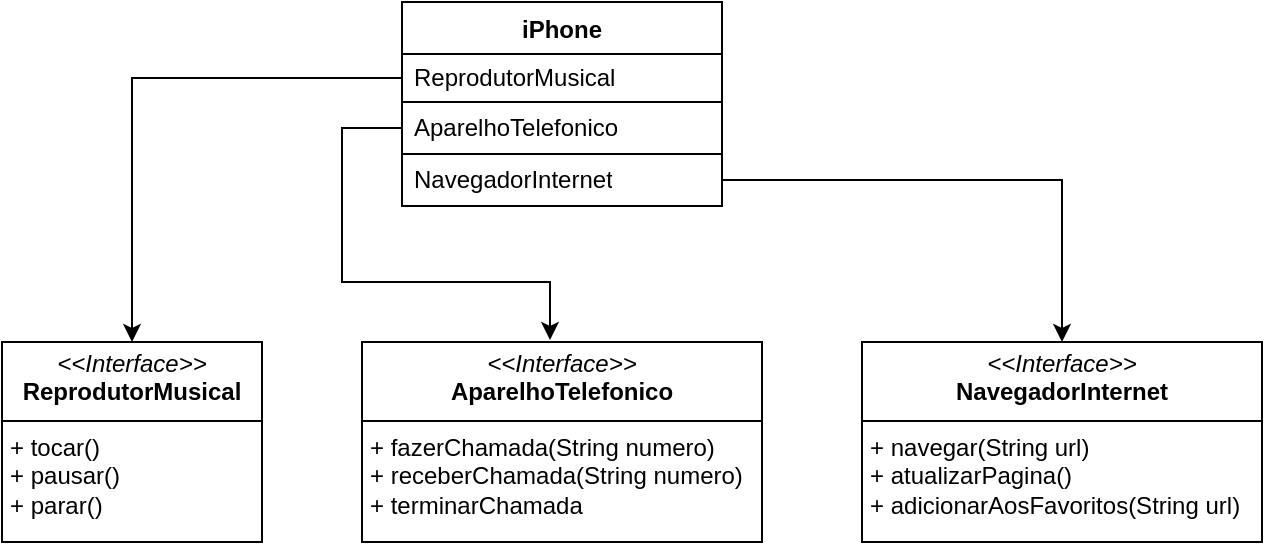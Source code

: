 <mxfile version="24.6.4" type="github">
  <diagram name="Página-1" id="yjtdfUK4H8QDI_gc1qzb">
    <mxGraphModel dx="777" dy="494" grid="1" gridSize="10" guides="1" tooltips="1" connect="1" arrows="1" fold="1" page="1" pageScale="1" pageWidth="827" pageHeight="1169" math="0" shadow="0">
      <root>
        <mxCell id="0" />
        <mxCell id="1" parent="0" />
        <mxCell id="ucZNZI-k-lU9NoNOAZUE-2" value="iPhone" style="swimlane;fontStyle=1;align=center;verticalAlign=top;childLayout=stackLayout;horizontal=1;startSize=26;horizontalStack=0;resizeParent=1;resizeParentMax=0;resizeLast=0;collapsible=1;marginBottom=0;whiteSpace=wrap;html=1;" vertex="1" parent="1">
          <mxGeometry x="340" y="70" width="160" height="102" as="geometry" />
        </mxCell>
        <mxCell id="ucZNZI-k-lU9NoNOAZUE-3" value="ReprodutorMusical" style="text;strokeColor=none;fillColor=none;align=left;verticalAlign=middle;spacingLeft=4;spacingRight=4;overflow=hidden;rotatable=0;points=[[0,0.5],[1,0.5]];portConstraint=eastwest;whiteSpace=wrap;html=1;" vertex="1" parent="ucZNZI-k-lU9NoNOAZUE-2">
          <mxGeometry y="26" width="160" height="24" as="geometry" />
        </mxCell>
        <mxCell id="ucZNZI-k-lU9NoNOAZUE-5" value="AparelhoTelefonico" style="text;strokeColor=default;fillColor=none;align=left;verticalAlign=middle;spacingLeft=4;spacingRight=4;overflow=hidden;rotatable=0;points=[[0,0.5],[1,0.5]];portConstraint=eastwest;whiteSpace=wrap;html=1;" vertex="1" parent="ucZNZI-k-lU9NoNOAZUE-2">
          <mxGeometry y="50" width="160" height="26" as="geometry" />
        </mxCell>
        <mxCell id="ucZNZI-k-lU9NoNOAZUE-7" value="NavegadorInternet" style="text;strokeColor=default;fillColor=none;align=left;verticalAlign=middle;spacingLeft=4;spacingRight=4;overflow=hidden;rotatable=0;points=[[0,0.5],[1,0.5]];portConstraint=eastwest;whiteSpace=wrap;html=1;" vertex="1" parent="ucZNZI-k-lU9NoNOAZUE-2">
          <mxGeometry y="76" width="160" height="26" as="geometry" />
        </mxCell>
        <mxCell id="ucZNZI-k-lU9NoNOAZUE-21" value="&lt;p style=&quot;margin:0px;margin-top:4px;text-align:center;&quot;&gt;&lt;i&gt;&amp;lt;&amp;lt;Interface&amp;gt;&amp;gt;&lt;/i&gt;&lt;br&gt;&lt;b&gt;ReprodutorMusical&lt;/b&gt;&lt;br&gt;&lt;/p&gt;&lt;hr size=&quot;1&quot; style=&quot;border-style:solid;&quot;&gt;&lt;p style=&quot;margin:0px;margin-left:4px;&quot;&gt;&lt;/p&gt;&lt;p style=&quot;margin:0px;margin-left:4px;&quot;&gt;+ tocar()&lt;br&gt;+ pausar()&lt;/p&gt;&lt;p style=&quot;margin:0px;margin-left:4px;&quot;&gt;+ parar()&lt;/p&gt;" style="verticalAlign=top;align=left;overflow=fill;html=1;whiteSpace=wrap;" vertex="1" parent="1">
          <mxGeometry x="140" y="240" width="130" height="100" as="geometry" />
        </mxCell>
        <mxCell id="ucZNZI-k-lU9NoNOAZUE-22" value="&lt;p style=&quot;margin:0px;margin-top:4px;text-align:center;&quot;&gt;&lt;i&gt;&amp;lt;&amp;lt;Interface&amp;gt;&amp;gt;&lt;/i&gt;&lt;br&gt;&lt;b&gt;AparelhoTelefonico&lt;/b&gt;&lt;br&gt;&lt;/p&gt;&lt;hr size=&quot;1&quot; style=&quot;border-style:solid;&quot;&gt;&lt;p style=&quot;margin:0px;margin-left:4px;&quot;&gt;&lt;/p&gt;&lt;p style=&quot;margin:0px;margin-left:4px;&quot;&gt;+ fazerChamada(String numero)&lt;br&gt;+ receberChamada(String numero)&lt;/p&gt;&lt;p style=&quot;margin:0px;margin-left:4px;&quot;&gt;+ terminarChamada&lt;/p&gt;" style="verticalAlign=top;align=left;overflow=fill;html=1;whiteSpace=wrap;" vertex="1" parent="1">
          <mxGeometry x="320" y="240" width="200" height="100" as="geometry" />
        </mxCell>
        <mxCell id="ucZNZI-k-lU9NoNOAZUE-23" value="&lt;p style=&quot;margin:0px;margin-top:4px;text-align:center;&quot;&gt;&lt;i&gt;&amp;lt;&amp;lt;Interface&amp;gt;&amp;gt;&lt;/i&gt;&lt;br&gt;&lt;b&gt;NavegadorInternet&lt;/b&gt;&lt;br&gt;&lt;/p&gt;&lt;hr size=&quot;1&quot; style=&quot;border-style:solid;&quot;&gt;&lt;p style=&quot;margin:0px;margin-left:4px;&quot;&gt;&lt;/p&gt;&lt;p style=&quot;margin:0px;margin-left:4px;&quot;&gt;+ navegar(String url)&lt;br&gt;+ atualizarPagina()&lt;/p&gt;&lt;p style=&quot;margin:0px;margin-left:4px;&quot;&gt;+ adicionarAosFavoritos(String url)&lt;/p&gt;" style="verticalAlign=top;align=left;overflow=fill;html=1;whiteSpace=wrap;" vertex="1" parent="1">
          <mxGeometry x="570" y="240" width="200" height="100" as="geometry" />
        </mxCell>
        <mxCell id="ucZNZI-k-lU9NoNOAZUE-25" style="edgeStyle=orthogonalEdgeStyle;rounded=0;orthogonalLoop=1;jettySize=auto;html=1;entryX=0.5;entryY=0;entryDx=0;entryDy=0;exitX=0;exitY=0.5;exitDx=0;exitDy=0;" edge="1" parent="1" source="ucZNZI-k-lU9NoNOAZUE-3" target="ucZNZI-k-lU9NoNOAZUE-21">
          <mxGeometry relative="1" as="geometry">
            <mxPoint x="200" y="230" as="targetPoint" />
          </mxGeometry>
        </mxCell>
        <mxCell id="ucZNZI-k-lU9NoNOAZUE-26" style="edgeStyle=orthogonalEdgeStyle;rounded=0;orthogonalLoop=1;jettySize=auto;html=1;entryX=0.5;entryY=0;entryDx=0;entryDy=0;" edge="1" parent="1" source="ucZNZI-k-lU9NoNOAZUE-7" target="ucZNZI-k-lU9NoNOAZUE-23">
          <mxGeometry relative="1" as="geometry" />
        </mxCell>
        <mxCell id="ucZNZI-k-lU9NoNOAZUE-27" style="edgeStyle=orthogonalEdgeStyle;rounded=0;orthogonalLoop=1;jettySize=auto;html=1;entryX=0.47;entryY=-0.01;entryDx=0;entryDy=0;entryPerimeter=0;exitX=0;exitY=0.5;exitDx=0;exitDy=0;" edge="1" parent="1" source="ucZNZI-k-lU9NoNOAZUE-5" target="ucZNZI-k-lU9NoNOAZUE-22">
          <mxGeometry relative="1" as="geometry">
            <Array as="points">
              <mxPoint x="310" y="133" />
              <mxPoint x="310" y="210" />
              <mxPoint x="414" y="210" />
            </Array>
          </mxGeometry>
        </mxCell>
      </root>
    </mxGraphModel>
  </diagram>
</mxfile>
